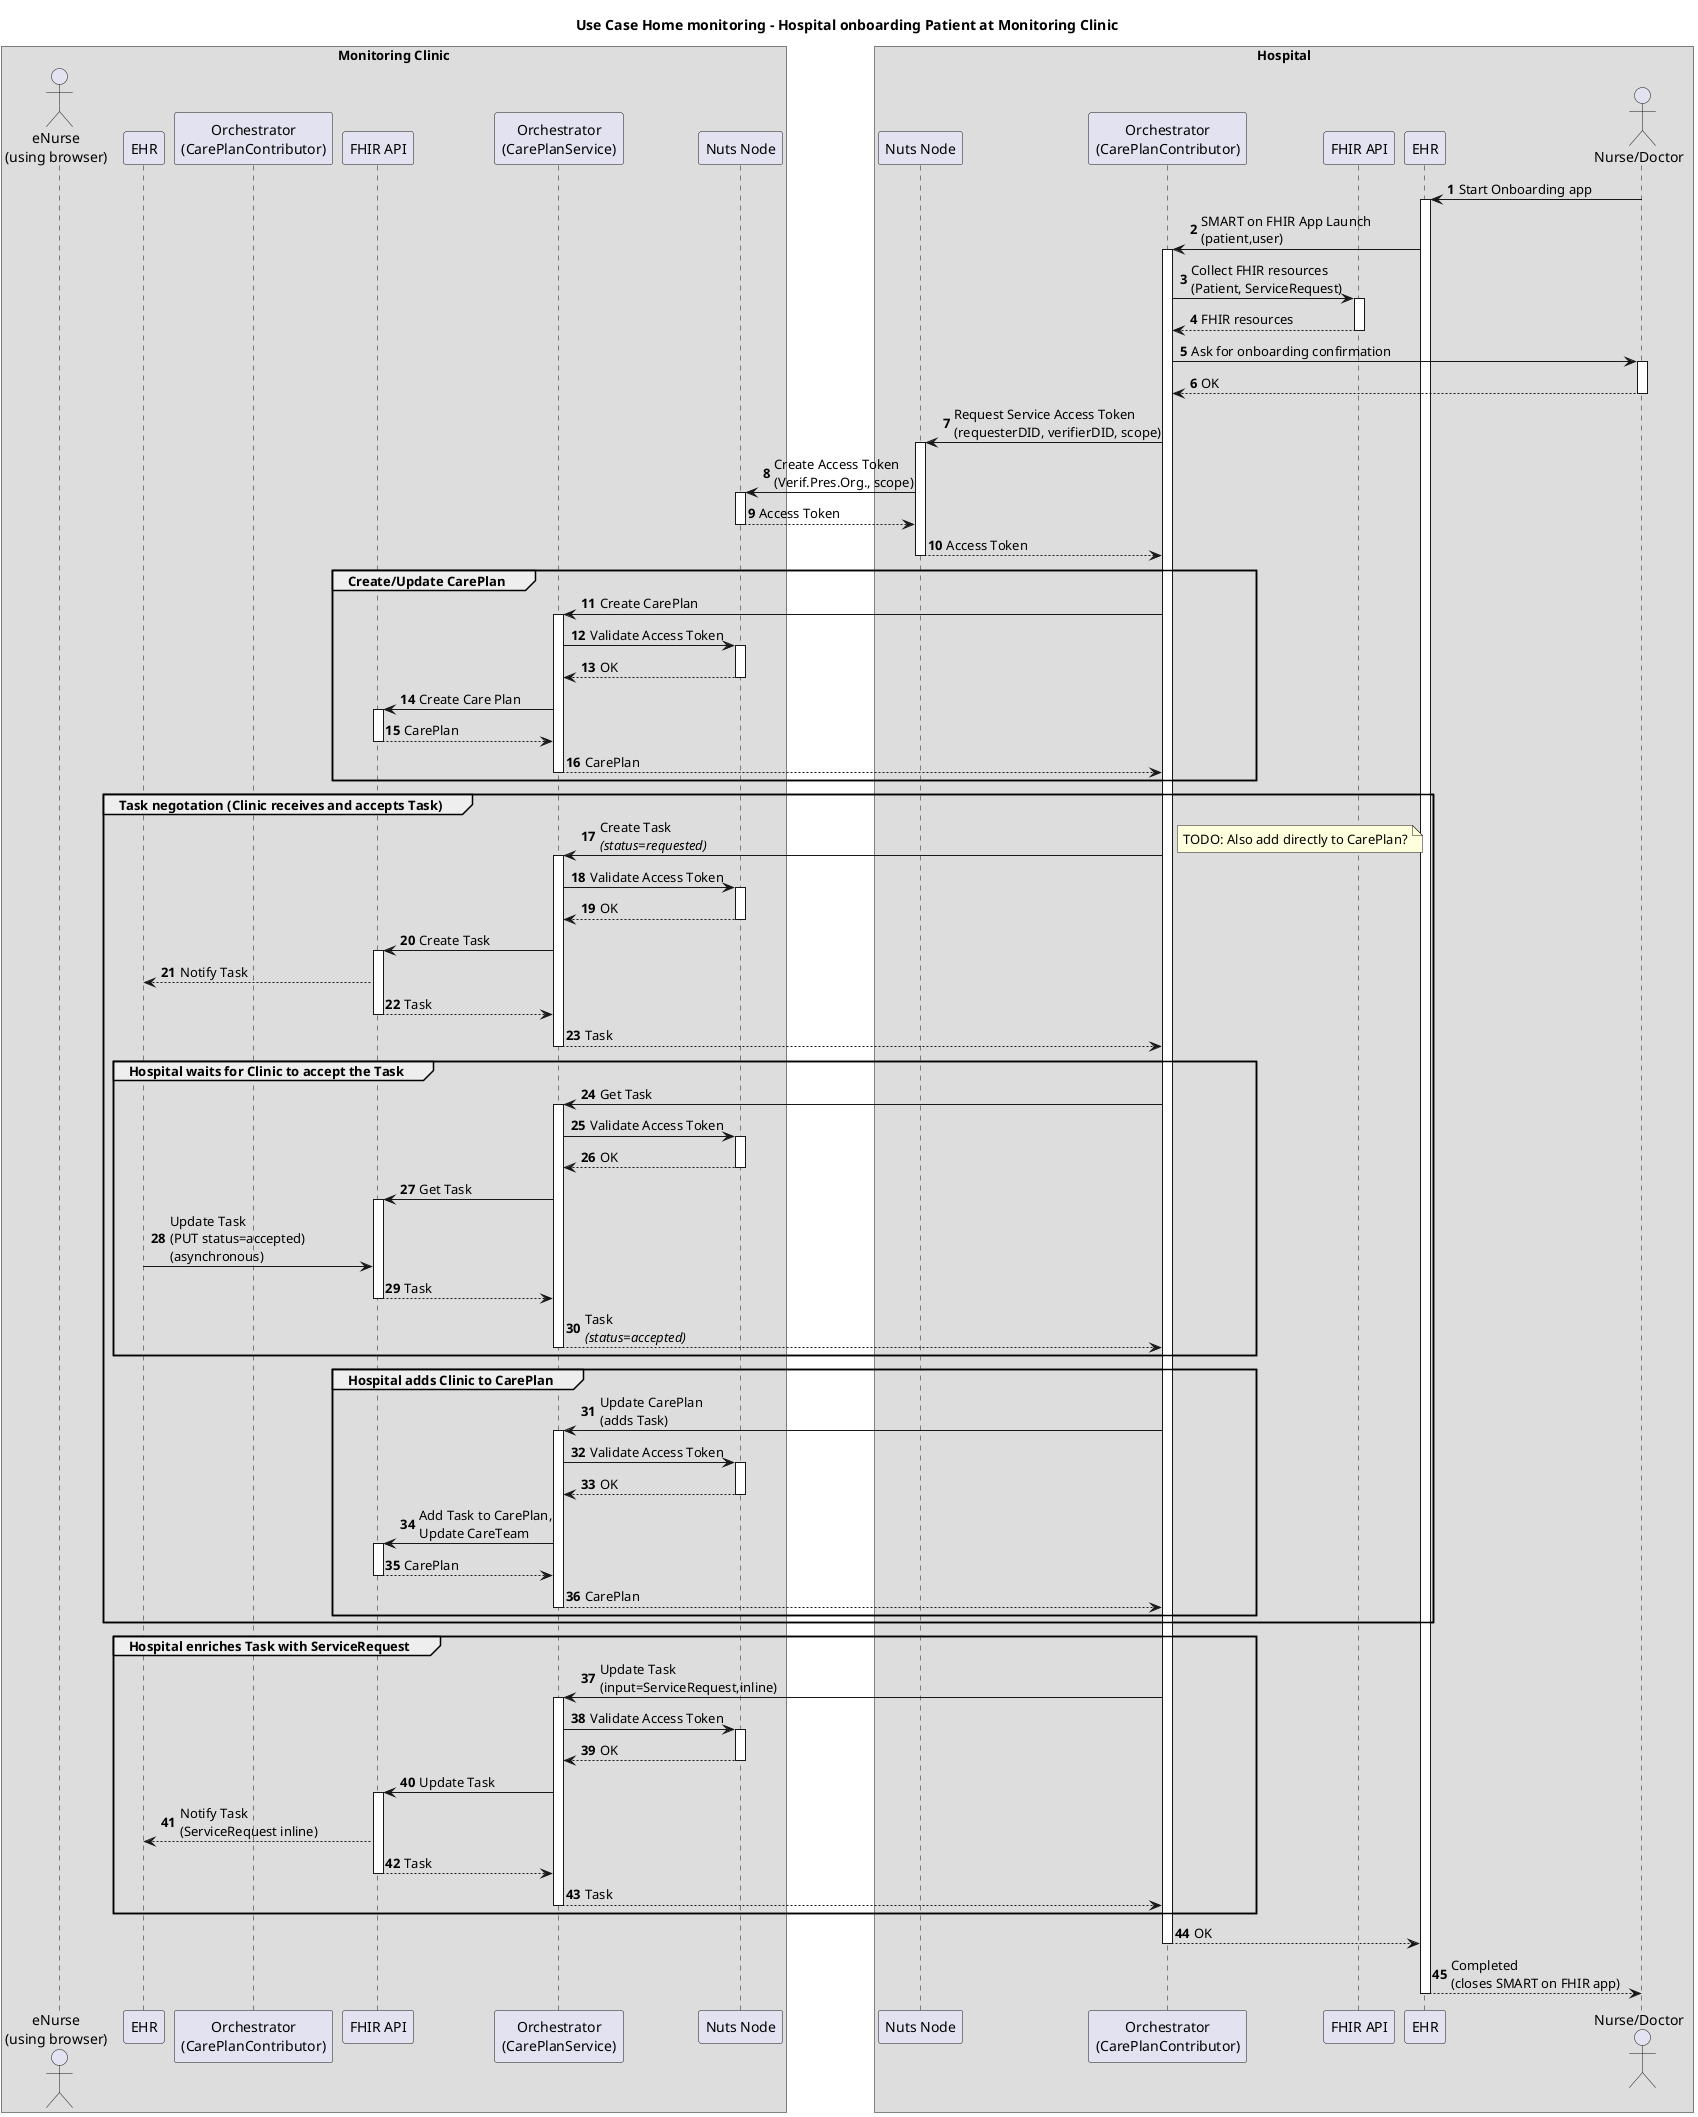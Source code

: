 @startuml
'https://plantuml.com/sequence-diagram
autonumber


title Use Case Home monitoring - Hospital onboarding Patient at Monitoring Clinic

box Monitoring Clinic
    actor eNurse as "eNurse\n(using browser)"
    participant "EHR" as ClinicEHR
    participant "Orchestrator\n(CarePlanContributor)" as ClinicOrchestratorContr
    participant "FHIR API" as ClinicFHIR
    participant "Orchestrator\n(CarePlanService)" as ClinicOrchestratorCPS
    participant "Nuts Node" as ClinicNutsNode
end box
box Hospital
    participant "Nuts Node" as HospitalNutsNode
    participant "Orchestrator\n(CarePlanContributor)" as HospitalOrchestrator
    participant "FHIR API" as HospitalFHIR
    participant "EHR" as HospitalEHR
    actor "Nurse/Doctor" as HospitalNurse
end box

HospitalNurse -> HospitalEHR : Start Onboarding app
activate HospitalEHR
    HospitalEHR -> HospitalOrchestrator : SMART on FHIR App Launch\n(patient,user)
    activate HospitalOrchestrator
        HospitalOrchestrator -> HospitalFHIR : Collect FHIR resources\n(Patient, ServiceRequest)
        activate HospitalFHIR
        return FHIR resources
        HospitalOrchestrator -> HospitalNurse : Ask for onboarding confirmation
        activate HospitalNurse
        return OK
        HospitalOrchestrator -> HospitalNutsNode : Request Service Access Token\n(requesterDID, verifierDID, scope)
        activate HospitalNutsNode
            HospitalNutsNode -> ClinicNutsNode : Create Access Token\n(Verif.Pres.Org., scope)
            activate ClinicNutsNode
            return Access Token
        return Access Token
        group Create/Update CarePlan
            HospitalOrchestrator -> ClinicOrchestratorCPS : Create CarePlan
            activate ClinicOrchestratorCPS
                ClinicOrchestratorCPS -> ClinicNutsNode : Validate Access Token
                activate ClinicNutsNode
                return OK
                ClinicOrchestratorCPS -> ClinicFHIR : Create Care Plan
                activate ClinicFHIR
                return CarePlan
            return CarePlan
        end group
        group Task negotation (Clinic receives and accepts Task)
            HospitalOrchestrator -> ClinicOrchestratorCPS : Create Task\n<i>(status=requested)
            note right: TODO: Also add directly to CarePlan?
            activate ClinicOrchestratorCPS
                ClinicOrchestratorCPS -> ClinicNutsNode : Validate Access Token
                activate ClinicNutsNode
                return OK
                ClinicOrchestratorCPS -> ClinicFHIR : Create Task
                activate ClinicFHIR
                    ClinicFHIR ---> ClinicEHR : Notify Task
                return Task
            return Task
            group Hospital waits for Clinic to accept the Task
                HospitalOrchestrator -> ClinicOrchestratorCPS : Get Task
                activate ClinicOrchestratorCPS
                    ClinicOrchestratorCPS -> ClinicNutsNode : Validate Access Token
                    activate ClinicNutsNode
                    return OK
                    ClinicOrchestratorCPS -> ClinicFHIR : Get Task
                    activate ClinicFHIR
                    ClinicEHR -> ClinicFHIR : Update Task\n(PUT status=accepted)\n(asynchronous)
                    return Task
                return Task\n<i>(status=accepted)
            end group
            group Hospital adds Clinic to CarePlan
                HospitalOrchestrator -> ClinicOrchestratorCPS : Update CarePlan\n(adds Task)
                activate ClinicOrchestratorCPS
                    ClinicOrchestratorCPS -> ClinicNutsNode : Validate Access Token
                    activate ClinicNutsNode
                    return OK
                    ClinicOrchestratorCPS -> ClinicFHIR : Add Task to CarePlan,\nUpdate CareTeam
                    activate ClinicFHIR
                    return CarePlan
                return CarePlan
            end group
        end group
        group Hospital enriches Task with ServiceRequest
            HospitalOrchestrator -> ClinicOrchestratorCPS : Update Task\n(input=ServiceRequest,inline)
            activate ClinicOrchestratorCPS
                ClinicOrchestratorCPS -> ClinicNutsNode : Validate Access Token
                activate ClinicNutsNode
                return OK
                ClinicOrchestratorCPS -> ClinicFHIR : Update Task
                activate ClinicFHIR
                    ClinicFHIR ---> ClinicEHR : Notify Task\n(ServiceRequest inline)
                return Task
            return Task
        end group
    return OK
return Completed\n(closes SMART on FHIR app)
@enduml